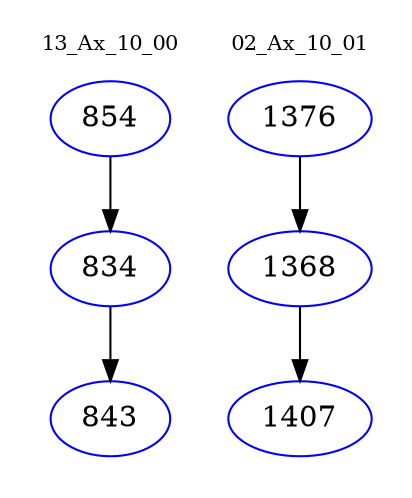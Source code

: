 digraph{
subgraph cluster_0 {
color = white
label = "13_Ax_10_00";
fontsize=10;
T0_854 [label="854", color="blue"]
T0_854 -> T0_834 [color="black"]
T0_834 [label="834", color="blue"]
T0_834 -> T0_843 [color="black"]
T0_843 [label="843", color="blue"]
}
subgraph cluster_1 {
color = white
label = "02_Ax_10_01";
fontsize=10;
T1_1376 [label="1376", color="blue"]
T1_1376 -> T1_1368 [color="black"]
T1_1368 [label="1368", color="blue"]
T1_1368 -> T1_1407 [color="black"]
T1_1407 [label="1407", color="blue"]
}
}

